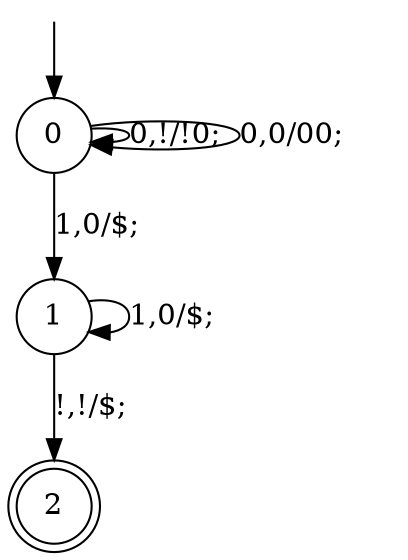 digraph StackAutomaton {
	start [shape=none, label="",height=0.08, width=0.08];
	start -> 0;
	0 [shape=circle];
	1 [shape=circle];
	2 [shape=doublecircle];
	0 -> 0 [label="0,!/!0;  "];

	0 -> 0 [label="0,0/00;  "];

	0 -> 1 [label="1,0/$;  "];

	1 -> 1 [label="1,0/$;  "];

	1 -> 2 [label="!,!/$;  "];

}
